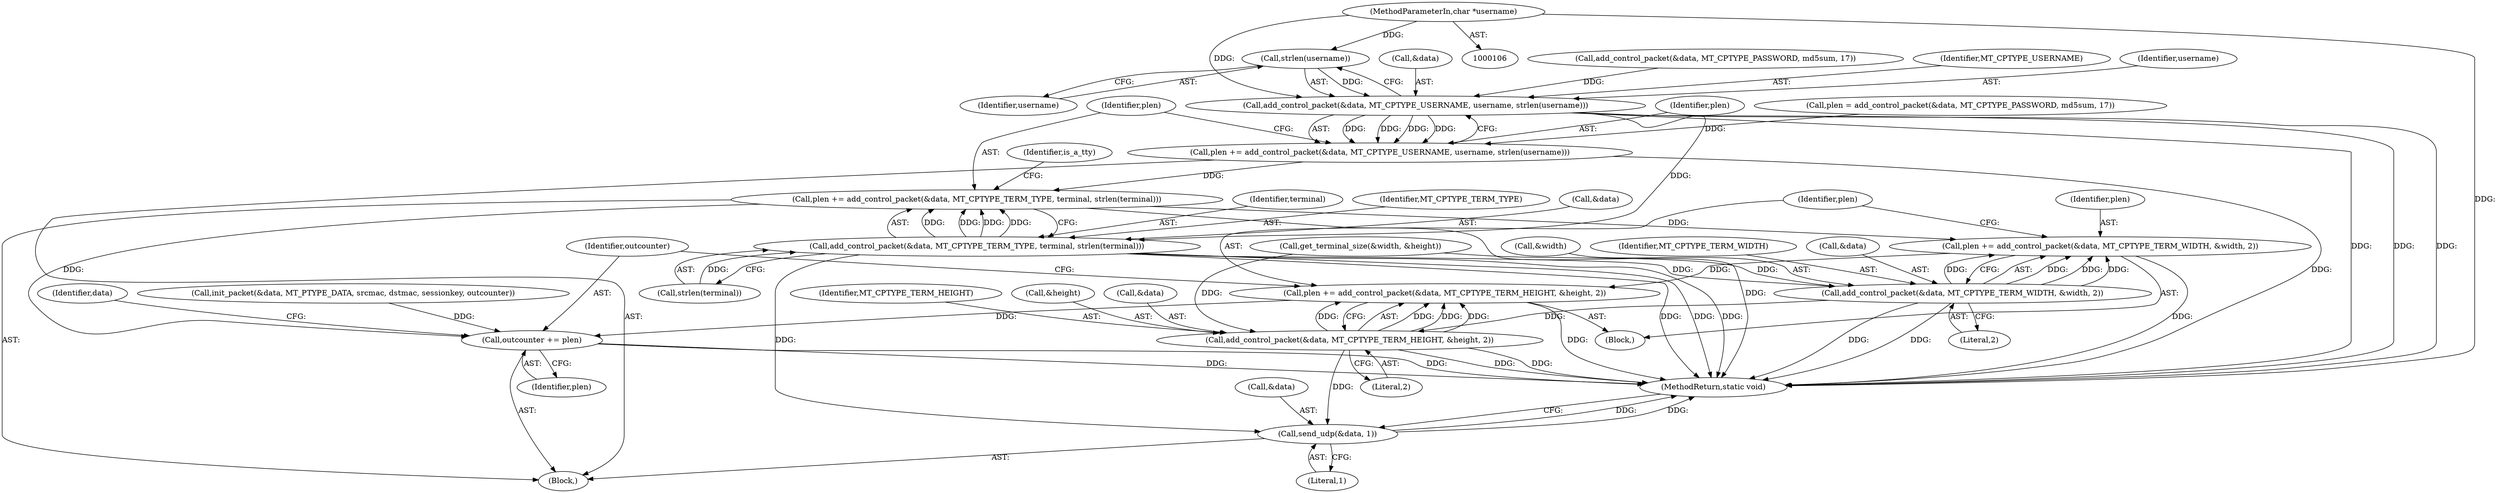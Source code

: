 digraph "0_MAC-Telnet_b69d11727d4f0f8cf719c79e3fb700f55ca03e9a_0@pointer" {
"1000211" [label="(Call,strlen(username))"];
"1000107" [label="(MethodParameterIn,char *username)"];
"1000206" [label="(Call,add_control_packet(&data, MT_CPTYPE_USERNAME, username, strlen(username)))"];
"1000204" [label="(Call,plen += add_control_packet(&data, MT_CPTYPE_USERNAME, username, strlen(username)))"];
"1000213" [label="(Call,plen += add_control_packet(&data, MT_CPTYPE_TERM_TYPE, terminal, strlen(terminal)))"];
"1000242" [label="(Call,plen += add_control_packet(&data, MT_CPTYPE_TERM_WIDTH, &width, 2))"];
"1000251" [label="(Call,plen += add_control_packet(&data, MT_CPTYPE_TERM_HEIGHT, &height, 2))"];
"1000260" [label="(Call,outcounter += plen)"];
"1000215" [label="(Call,add_control_packet(&data, MT_CPTYPE_TERM_TYPE, terminal, strlen(terminal)))"];
"1000244" [label="(Call,add_control_packet(&data, MT_CPTYPE_TERM_WIDTH, &width, 2))"];
"1000253" [label="(Call,add_control_packet(&data, MT_CPTYPE_TERM_HEIGHT, &height, 2))"];
"1000263" [label="(Call,send_udp(&data, 1))"];
"1000260" [label="(Call,outcounter += plen)"];
"1000243" [label="(Identifier,plen)"];
"1000219" [label="(Identifier,terminal)"];
"1000254" [label="(Call,&data)"];
"1000242" [label="(Call,plen += add_control_packet(&data, MT_CPTYPE_TERM_WIDTH, &width, 2))"];
"1000251" [label="(Call,plen += add_control_packet(&data, MT_CPTYPE_TERM_HEIGHT, &height, 2))"];
"1000245" [label="(Call,&data)"];
"1000263" [label="(Call,send_udp(&data, 1))"];
"1000214" [label="(Identifier,plen)"];
"1000218" [label="(Identifier,MT_CPTYPE_TERM_TYPE)"];
"1000256" [label="(Identifier,MT_CPTYPE_TERM_HEIGHT)"];
"1000233" [label="(Block,)"];
"1000266" [label="(Literal,1)"];
"1000206" [label="(Call,add_control_packet(&data, MT_CPTYPE_USERNAME, username, strlen(username)))"];
"1000248" [label="(Call,&width)"];
"1000207" [label="(Call,&data)"];
"1000213" [label="(Call,plen += add_control_packet(&data, MT_CPTYPE_TERM_TYPE, terminal, strlen(terminal)))"];
"1000107" [label="(MethodParameterIn,char *username)"];
"1000205" [label="(Identifier,plen)"];
"1000252" [label="(Identifier,plen)"];
"1000262" [label="(Identifier,plen)"];
"1000198" [label="(Call,add_control_packet(&data, MT_CPTYPE_PASSWORD, md5sum, 17))"];
"1000224" [label="(Identifier,is_a_tty)"];
"1000209" [label="(Identifier,MT_CPTYPE_USERNAME)"];
"1000109" [label="(Block,)"];
"1000226" [label="(Call,get_terminal_size(&width, &height))"];
"1000210" [label="(Identifier,username)"];
"1000244" [label="(Call,add_control_packet(&data, MT_CPTYPE_TERM_WIDTH, &width, 2))"];
"1000215" [label="(Call,add_control_packet(&data, MT_CPTYPE_TERM_TYPE, terminal, strlen(terminal)))"];
"1000253" [label="(Call,add_control_packet(&data, MT_CPTYPE_TERM_HEIGHT, &height, 2))"];
"1000264" [label="(Call,&data)"];
"1000267" [label="(MethodReturn,static void)"];
"1000261" [label="(Identifier,outcounter)"];
"1000212" [label="(Identifier,username)"];
"1000265" [label="(Identifier,data)"];
"1000188" [label="(Call,init_packet(&data, MT_PTYPE_DATA, srcmac, dstmac, sessionkey, outcounter))"];
"1000216" [label="(Call,&data)"];
"1000204" [label="(Call,plen += add_control_packet(&data, MT_CPTYPE_USERNAME, username, strlen(username)))"];
"1000220" [label="(Call,strlen(terminal))"];
"1000247" [label="(Identifier,MT_CPTYPE_TERM_WIDTH)"];
"1000259" [label="(Literal,2)"];
"1000196" [label="(Call,plen = add_control_packet(&data, MT_CPTYPE_PASSWORD, md5sum, 17))"];
"1000250" [label="(Literal,2)"];
"1000257" [label="(Call,&height)"];
"1000211" [label="(Call,strlen(username))"];
"1000211" -> "1000206"  [label="AST: "];
"1000211" -> "1000212"  [label="CFG: "];
"1000212" -> "1000211"  [label="AST: "];
"1000206" -> "1000211"  [label="CFG: "];
"1000211" -> "1000206"  [label="DDG: "];
"1000107" -> "1000211"  [label="DDG: "];
"1000107" -> "1000106"  [label="AST: "];
"1000107" -> "1000267"  [label="DDG: "];
"1000107" -> "1000206"  [label="DDG: "];
"1000206" -> "1000204"  [label="AST: "];
"1000207" -> "1000206"  [label="AST: "];
"1000209" -> "1000206"  [label="AST: "];
"1000210" -> "1000206"  [label="AST: "];
"1000204" -> "1000206"  [label="CFG: "];
"1000206" -> "1000267"  [label="DDG: "];
"1000206" -> "1000267"  [label="DDG: "];
"1000206" -> "1000267"  [label="DDG: "];
"1000206" -> "1000204"  [label="DDG: "];
"1000206" -> "1000204"  [label="DDG: "];
"1000206" -> "1000204"  [label="DDG: "];
"1000206" -> "1000204"  [label="DDG: "];
"1000198" -> "1000206"  [label="DDG: "];
"1000206" -> "1000215"  [label="DDG: "];
"1000204" -> "1000109"  [label="AST: "];
"1000205" -> "1000204"  [label="AST: "];
"1000214" -> "1000204"  [label="CFG: "];
"1000204" -> "1000267"  [label="DDG: "];
"1000196" -> "1000204"  [label="DDG: "];
"1000204" -> "1000213"  [label="DDG: "];
"1000213" -> "1000109"  [label="AST: "];
"1000213" -> "1000215"  [label="CFG: "];
"1000214" -> "1000213"  [label="AST: "];
"1000215" -> "1000213"  [label="AST: "];
"1000224" -> "1000213"  [label="CFG: "];
"1000213" -> "1000267"  [label="DDG: "];
"1000215" -> "1000213"  [label="DDG: "];
"1000215" -> "1000213"  [label="DDG: "];
"1000215" -> "1000213"  [label="DDG: "];
"1000215" -> "1000213"  [label="DDG: "];
"1000213" -> "1000242"  [label="DDG: "];
"1000213" -> "1000260"  [label="DDG: "];
"1000242" -> "1000233"  [label="AST: "];
"1000242" -> "1000244"  [label="CFG: "];
"1000243" -> "1000242"  [label="AST: "];
"1000244" -> "1000242"  [label="AST: "];
"1000252" -> "1000242"  [label="CFG: "];
"1000242" -> "1000267"  [label="DDG: "];
"1000244" -> "1000242"  [label="DDG: "];
"1000244" -> "1000242"  [label="DDG: "];
"1000244" -> "1000242"  [label="DDG: "];
"1000244" -> "1000242"  [label="DDG: "];
"1000242" -> "1000251"  [label="DDG: "];
"1000251" -> "1000233"  [label="AST: "];
"1000251" -> "1000253"  [label="CFG: "];
"1000252" -> "1000251"  [label="AST: "];
"1000253" -> "1000251"  [label="AST: "];
"1000261" -> "1000251"  [label="CFG: "];
"1000251" -> "1000267"  [label="DDG: "];
"1000253" -> "1000251"  [label="DDG: "];
"1000253" -> "1000251"  [label="DDG: "];
"1000253" -> "1000251"  [label="DDG: "];
"1000253" -> "1000251"  [label="DDG: "];
"1000251" -> "1000260"  [label="DDG: "];
"1000260" -> "1000109"  [label="AST: "];
"1000260" -> "1000262"  [label="CFG: "];
"1000261" -> "1000260"  [label="AST: "];
"1000262" -> "1000260"  [label="AST: "];
"1000265" -> "1000260"  [label="CFG: "];
"1000260" -> "1000267"  [label="DDG: "];
"1000260" -> "1000267"  [label="DDG: "];
"1000188" -> "1000260"  [label="DDG: "];
"1000215" -> "1000220"  [label="CFG: "];
"1000216" -> "1000215"  [label="AST: "];
"1000218" -> "1000215"  [label="AST: "];
"1000219" -> "1000215"  [label="AST: "];
"1000220" -> "1000215"  [label="AST: "];
"1000215" -> "1000267"  [label="DDG: "];
"1000215" -> "1000267"  [label="DDG: "];
"1000215" -> "1000267"  [label="DDG: "];
"1000220" -> "1000215"  [label="DDG: "];
"1000215" -> "1000244"  [label="DDG: "];
"1000215" -> "1000263"  [label="DDG: "];
"1000244" -> "1000250"  [label="CFG: "];
"1000245" -> "1000244"  [label="AST: "];
"1000247" -> "1000244"  [label="AST: "];
"1000248" -> "1000244"  [label="AST: "];
"1000250" -> "1000244"  [label="AST: "];
"1000244" -> "1000267"  [label="DDG: "];
"1000244" -> "1000267"  [label="DDG: "];
"1000226" -> "1000244"  [label="DDG: "];
"1000244" -> "1000253"  [label="DDG: "];
"1000253" -> "1000259"  [label="CFG: "];
"1000254" -> "1000253"  [label="AST: "];
"1000256" -> "1000253"  [label="AST: "];
"1000257" -> "1000253"  [label="AST: "];
"1000259" -> "1000253"  [label="AST: "];
"1000253" -> "1000267"  [label="DDG: "];
"1000253" -> "1000267"  [label="DDG: "];
"1000226" -> "1000253"  [label="DDG: "];
"1000253" -> "1000263"  [label="DDG: "];
"1000263" -> "1000109"  [label="AST: "];
"1000263" -> "1000266"  [label="CFG: "];
"1000264" -> "1000263"  [label="AST: "];
"1000266" -> "1000263"  [label="AST: "];
"1000267" -> "1000263"  [label="CFG: "];
"1000263" -> "1000267"  [label="DDG: "];
"1000263" -> "1000267"  [label="DDG: "];
}
